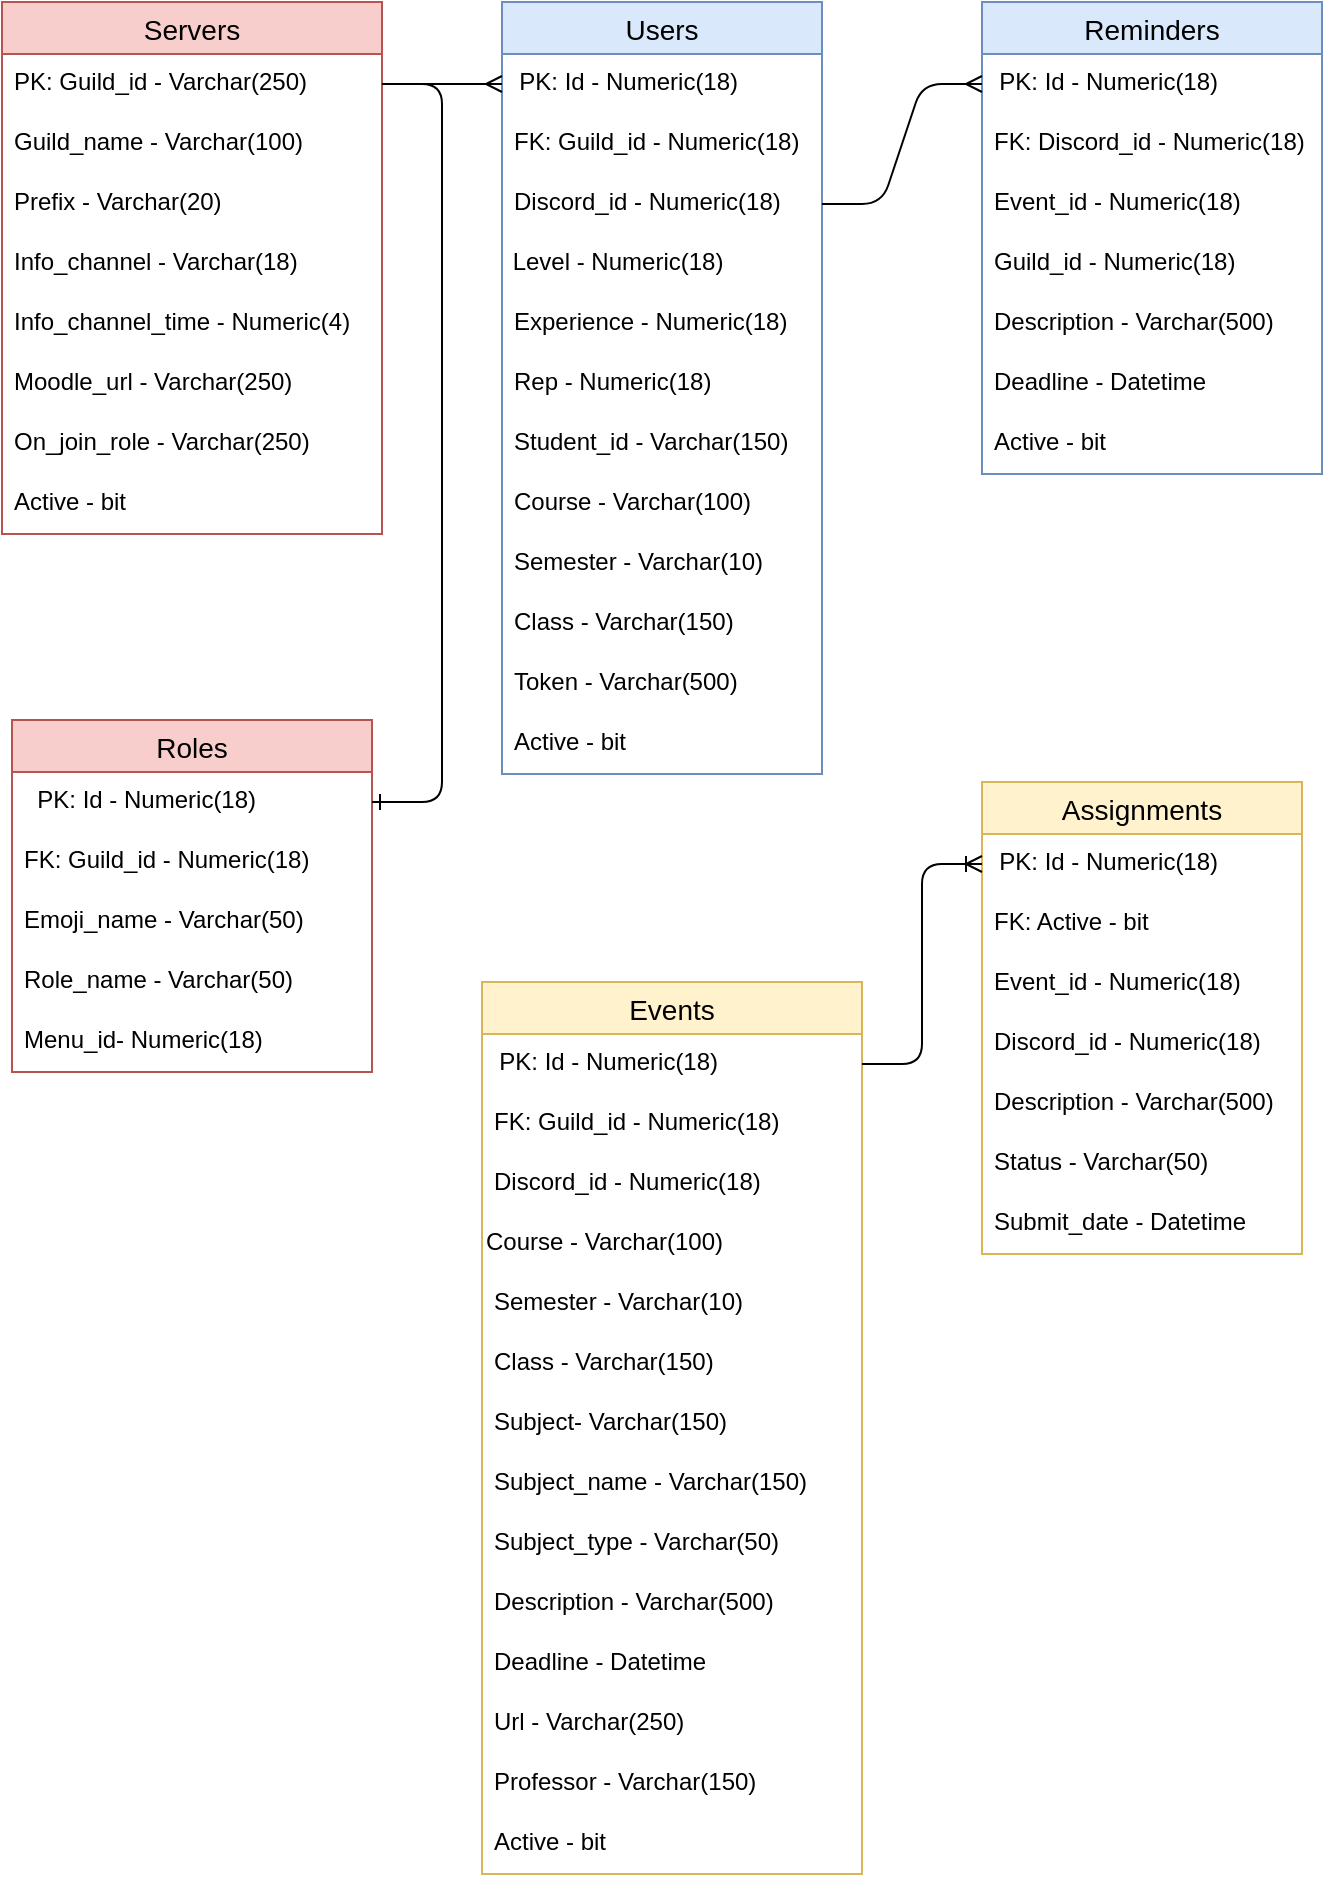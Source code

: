 <mxfile>
    <diagram id="C5RBs43oDa-KdzZeNtuy" name="MER">
        <mxGraphModel dx="809" dy="639" grid="0" gridSize="10" guides="1" tooltips="1" connect="1" arrows="1" fold="1" page="1" pageScale="1" pageWidth="827" pageHeight="1169" background="none" math="0" shadow="0">
            <root>
                <mxCell id="WIyWlLk6GJQsqaUBKTNV-0"/>
                <mxCell id="WIyWlLk6GJQsqaUBKTNV-1" parent="WIyWlLk6GJQsqaUBKTNV-0"/>
                <mxCell id="iiBuOMLt1aGQcCyeTkbA-34" value="Servers" style="swimlane;fontStyle=0;childLayout=stackLayout;horizontal=1;startSize=26;horizontalStack=0;resizeParent=1;resizeParentMax=0;resizeLast=0;collapsible=1;marginBottom=0;align=center;fontSize=14;fillColor=#f8cecc;strokeColor=#b85450;fontColor=#000000;" parent="WIyWlLk6GJQsqaUBKTNV-1" vertex="1">
                    <mxGeometry x="70" y="50" width="190" height="266" as="geometry"/>
                </mxCell>
                <mxCell id="iiBuOMLt1aGQcCyeTkbA-35" value="PK: Guild_id - Varchar(250)" style="text;strokeColor=none;fillColor=none;spacingLeft=4;spacingRight=4;overflow=hidden;rotatable=0;points=[[0,0.5],[1,0.5]];portConstraint=eastwest;fontSize=12;" parent="iiBuOMLt1aGQcCyeTkbA-34" vertex="1">
                    <mxGeometry y="26" width="190" height="30" as="geometry"/>
                </mxCell>
                <mxCell id="iiBuOMLt1aGQcCyeTkbA-37" value="Guild_name - Varchar(100)" style="text;strokeColor=none;fillColor=none;spacingLeft=4;spacingRight=4;overflow=hidden;rotatable=0;points=[[0,0.5],[1,0.5]];portConstraint=eastwest;fontSize=12;" parent="iiBuOMLt1aGQcCyeTkbA-34" vertex="1">
                    <mxGeometry y="56" width="190" height="30" as="geometry"/>
                </mxCell>
                <mxCell id="iiBuOMLt1aGQcCyeTkbA-38" value="Prefix - Varchar(20)" style="text;strokeColor=none;fillColor=none;spacingLeft=4;spacingRight=4;overflow=hidden;rotatable=0;points=[[0,0.5],[1,0.5]];portConstraint=eastwest;fontSize=12;" parent="iiBuOMLt1aGQcCyeTkbA-34" vertex="1">
                    <mxGeometry y="86" width="190" height="30" as="geometry"/>
                </mxCell>
                <mxCell id="iiBuOMLt1aGQcCyeTkbA-40" value="Info_channel - Varchar(18)" style="text;strokeColor=none;fillColor=none;spacingLeft=4;spacingRight=4;overflow=hidden;rotatable=0;points=[[0,0.5],[1,0.5]];portConstraint=eastwest;fontSize=12;" parent="iiBuOMLt1aGQcCyeTkbA-34" vertex="1">
                    <mxGeometry y="116" width="190" height="30" as="geometry"/>
                </mxCell>
                <mxCell id="iiBuOMLt1aGQcCyeTkbA-41" value="Info_channel_time - Numeric(4)" style="text;strokeColor=none;fillColor=none;spacingLeft=4;spacingRight=4;overflow=hidden;rotatable=0;points=[[0,0.5],[1,0.5]];portConstraint=eastwest;fontSize=12;" parent="iiBuOMLt1aGQcCyeTkbA-34" vertex="1">
                    <mxGeometry y="146" width="190" height="30" as="geometry"/>
                </mxCell>
                <mxCell id="iiBuOMLt1aGQcCyeTkbA-39" value="Moodle_url - Varchar(250)" style="text;strokeColor=none;fillColor=none;spacingLeft=4;spacingRight=4;overflow=hidden;rotatable=0;points=[[0,0.5],[1,0.5]];portConstraint=eastwest;fontSize=12;" parent="iiBuOMLt1aGQcCyeTkbA-34" vertex="1">
                    <mxGeometry y="176" width="190" height="30" as="geometry"/>
                </mxCell>
                <mxCell id="iiBuOMLt1aGQcCyeTkbA-42" value="On_join_role - Varchar(250)" style="text;strokeColor=none;fillColor=none;spacingLeft=4;spacingRight=4;overflow=hidden;rotatable=0;points=[[0,0.5],[1,0.5]];portConstraint=eastwest;fontSize=12;" parent="iiBuOMLt1aGQcCyeTkbA-34" vertex="1">
                    <mxGeometry y="206" width="190" height="30" as="geometry"/>
                </mxCell>
                <mxCell id="iiBuOMLt1aGQcCyeTkbA-130" value="Active - bit" style="text;strokeColor=none;fillColor=none;spacingLeft=4;spacingRight=4;overflow=hidden;rotatable=0;points=[[0,0.5],[1,0.5]];portConstraint=eastwest;fontSize=12;" parent="iiBuOMLt1aGQcCyeTkbA-34" vertex="1">
                    <mxGeometry y="236" width="190" height="30" as="geometry"/>
                </mxCell>
                <mxCell id="iiBuOMLt1aGQcCyeTkbA-43" value="Users" style="swimlane;fontStyle=0;childLayout=stackLayout;horizontal=1;startSize=26;horizontalStack=0;resizeParent=1;resizeParentMax=0;resizeLast=0;collapsible=1;marginBottom=0;align=center;fontSize=14;fillColor=#dae8fc;strokeColor=#6c8ebf;fontColor=#000000;" parent="WIyWlLk6GJQsqaUBKTNV-1" vertex="1">
                    <mxGeometry x="320" y="50" width="160" height="386" as="geometry"/>
                </mxCell>
                <mxCell id="iiBuOMLt1aGQcCyeTkbA-48" value="&lt;span style=&quot;font-family: &amp;#34;helvetica&amp;#34;&quot;&gt;&amp;nbsp; PK: Id - Numeric(18)&lt;/span&gt;" style="text;whiteSpace=wrap;html=1;" parent="iiBuOMLt1aGQcCyeTkbA-43" vertex="1">
                    <mxGeometry y="26" width="160" height="30" as="geometry"/>
                </mxCell>
                <mxCell id="iiBuOMLt1aGQcCyeTkbA-46" value="FK: Guild_id - Numeric(18)" style="text;strokeColor=none;fillColor=none;spacingLeft=4;spacingRight=4;overflow=hidden;rotatable=0;points=[[0,0.5],[1,0.5]];portConstraint=eastwest;fontSize=12;" parent="iiBuOMLt1aGQcCyeTkbA-43" vertex="1">
                    <mxGeometry y="56" width="160" height="30" as="geometry"/>
                </mxCell>
                <mxCell id="iiBuOMLt1aGQcCyeTkbA-45" value="Discord_id - Numeric(18)" style="text;strokeColor=none;fillColor=none;spacingLeft=4;spacingRight=4;overflow=hidden;rotatable=0;points=[[0,0.5],[1,0.5]];portConstraint=eastwest;fontSize=12;" parent="iiBuOMLt1aGQcCyeTkbA-43" vertex="1">
                    <mxGeometry y="86" width="160" height="30" as="geometry"/>
                </mxCell>
                <mxCell id="iiBuOMLt1aGQcCyeTkbA-47" value="&lt;font face=&quot;helvetica&quot;&gt;&amp;nbsp;Level - Numeric(18)&lt;/font&gt;" style="text;whiteSpace=wrap;html=1;" parent="iiBuOMLt1aGQcCyeTkbA-43" vertex="1">
                    <mxGeometry y="116" width="160" height="30" as="geometry"/>
                </mxCell>
                <mxCell id="iiBuOMLt1aGQcCyeTkbA-49" value="Experience - Numeric(18)" style="text;strokeColor=none;fillColor=none;spacingLeft=4;spacingRight=4;overflow=hidden;rotatable=0;points=[[0,0.5],[1,0.5]];portConstraint=eastwest;fontSize=12;" parent="iiBuOMLt1aGQcCyeTkbA-43" vertex="1">
                    <mxGeometry y="146" width="160" height="30" as="geometry"/>
                </mxCell>
                <mxCell id="iiBuOMLt1aGQcCyeTkbA-50" value="Rep - Numeric(18)" style="text;strokeColor=none;fillColor=none;spacingLeft=4;spacingRight=4;overflow=hidden;rotatable=0;points=[[0,0.5],[1,0.5]];portConstraint=eastwest;fontSize=12;" parent="iiBuOMLt1aGQcCyeTkbA-43" vertex="1">
                    <mxGeometry y="176" width="160" height="30" as="geometry"/>
                </mxCell>
                <mxCell id="iiBuOMLt1aGQcCyeTkbA-51" value="Student_id - Varchar(150)" style="text;strokeColor=none;fillColor=none;spacingLeft=4;spacingRight=4;overflow=hidden;rotatable=0;points=[[0,0.5],[1,0.5]];portConstraint=eastwest;fontSize=12;" parent="iiBuOMLt1aGQcCyeTkbA-43" vertex="1">
                    <mxGeometry y="206" width="160" height="30" as="geometry"/>
                </mxCell>
                <mxCell id="iiBuOMLt1aGQcCyeTkbA-52" value="Course - Varchar(100)" style="text;strokeColor=none;fillColor=none;spacingLeft=4;spacingRight=4;overflow=hidden;rotatable=0;points=[[0,0.5],[1,0.5]];portConstraint=eastwest;fontSize=12;" parent="iiBuOMLt1aGQcCyeTkbA-43" vertex="1">
                    <mxGeometry y="236" width="160" height="30" as="geometry"/>
                </mxCell>
                <mxCell id="iiBuOMLt1aGQcCyeTkbA-53" value="Semester - Varchar(10)" style="text;strokeColor=none;fillColor=none;spacingLeft=4;spacingRight=4;overflow=hidden;rotatable=0;points=[[0,0.5],[1,0.5]];portConstraint=eastwest;fontSize=12;" parent="iiBuOMLt1aGQcCyeTkbA-43" vertex="1">
                    <mxGeometry y="266" width="160" height="30" as="geometry"/>
                </mxCell>
                <mxCell id="iiBuOMLt1aGQcCyeTkbA-55" value="Class - Varchar(150)" style="text;strokeColor=none;fillColor=none;spacingLeft=4;spacingRight=4;overflow=hidden;rotatable=0;points=[[0,0.5],[1,0.5]];portConstraint=eastwest;fontSize=12;" parent="iiBuOMLt1aGQcCyeTkbA-43" vertex="1">
                    <mxGeometry y="296" width="160" height="30" as="geometry"/>
                </mxCell>
                <mxCell id="iiBuOMLt1aGQcCyeTkbA-54" value="Token - Varchar(500)" style="text;strokeColor=none;fillColor=none;spacingLeft=4;spacingRight=4;overflow=hidden;rotatable=0;points=[[0,0.5],[1,0.5]];portConstraint=eastwest;fontSize=12;" parent="iiBuOMLt1aGQcCyeTkbA-43" vertex="1">
                    <mxGeometry y="326" width="160" height="30" as="geometry"/>
                </mxCell>
                <mxCell id="iiBuOMLt1aGQcCyeTkbA-136" value="Active - bit" style="text;strokeColor=none;fillColor=none;spacingLeft=4;spacingRight=4;overflow=hidden;rotatable=0;points=[[0,0.5],[1,0.5]];portConstraint=eastwest;fontSize=12;" parent="iiBuOMLt1aGQcCyeTkbA-43" vertex="1">
                    <mxGeometry y="356" width="160" height="30" as="geometry"/>
                </mxCell>
                <mxCell id="iiBuOMLt1aGQcCyeTkbA-56" value="Reminders" style="swimlane;fontStyle=0;childLayout=stackLayout;horizontal=1;startSize=26;horizontalStack=0;resizeParent=1;resizeParentMax=0;resizeLast=0;collapsible=1;marginBottom=0;align=center;fontSize=14;fillColor=#dae8fc;strokeColor=#6c8ebf;fontColor=#000000;" parent="WIyWlLk6GJQsqaUBKTNV-1" vertex="1">
                    <mxGeometry x="560" y="50" width="170" height="236" as="geometry"/>
                </mxCell>
                <mxCell id="iiBuOMLt1aGQcCyeTkbA-57" value="&lt;span style=&quot;font-family: &amp;#34;helvetica&amp;#34;&quot;&gt;&amp;nbsp; PK: Id - Numeric(18)&lt;/span&gt;" style="text;whiteSpace=wrap;html=1;" parent="iiBuOMLt1aGQcCyeTkbA-56" vertex="1">
                    <mxGeometry y="26" width="170" height="30" as="geometry"/>
                </mxCell>
                <mxCell id="iiBuOMLt1aGQcCyeTkbA-58" value="FK: Discord_id - Numeric(18)" style="text;strokeColor=none;fillColor=none;spacingLeft=4;spacingRight=4;overflow=hidden;rotatable=0;points=[[0,0.5],[1,0.5]];portConstraint=eastwest;fontSize=12;" parent="iiBuOMLt1aGQcCyeTkbA-56" vertex="1">
                    <mxGeometry y="56" width="170" height="30" as="geometry"/>
                </mxCell>
                <mxCell id="iiBuOMLt1aGQcCyeTkbA-59" value="Event_id - Numeric(18)" style="text;strokeColor=none;fillColor=none;spacingLeft=4;spacingRight=4;overflow=hidden;rotatable=0;points=[[0,0.5],[1,0.5]];portConstraint=eastwest;fontSize=12;" parent="iiBuOMLt1aGQcCyeTkbA-56" vertex="1">
                    <mxGeometry y="86" width="170" height="30" as="geometry"/>
                </mxCell>
                <mxCell id="iiBuOMLt1aGQcCyeTkbA-125" value="Guild_id - Numeric(18)" style="text;strokeColor=none;fillColor=none;spacingLeft=4;spacingRight=4;overflow=hidden;rotatable=0;points=[[0,0.5],[1,0.5]];portConstraint=eastwest;fontSize=12;" parent="iiBuOMLt1aGQcCyeTkbA-56" vertex="1">
                    <mxGeometry y="116" width="170" height="30" as="geometry"/>
                </mxCell>
                <mxCell id="iiBuOMLt1aGQcCyeTkbA-65" value="Description - Varchar(500)" style="text;strokeColor=none;fillColor=none;spacingLeft=4;spacingRight=4;overflow=hidden;rotatable=0;points=[[0,0.5],[1,0.5]];portConstraint=eastwest;fontSize=12;" parent="iiBuOMLt1aGQcCyeTkbA-56" vertex="1">
                    <mxGeometry y="146" width="170" height="30" as="geometry"/>
                </mxCell>
                <mxCell id="iiBuOMLt1aGQcCyeTkbA-80" value="Deadline - Datetime" style="text;strokeColor=none;fillColor=none;spacingLeft=4;spacingRight=4;overflow=hidden;rotatable=0;points=[[0,0.5],[1,0.5]];portConstraint=eastwest;fontSize=12;" parent="iiBuOMLt1aGQcCyeTkbA-56" vertex="1">
                    <mxGeometry y="176" width="170" height="30" as="geometry"/>
                </mxCell>
                <mxCell id="iiBuOMLt1aGQcCyeTkbA-131" value="Active - bit" style="text;strokeColor=none;fillColor=none;spacingLeft=4;spacingRight=4;overflow=hidden;rotatable=0;points=[[0,0.5],[1,0.5]];portConstraint=eastwest;fontSize=12;" parent="iiBuOMLt1aGQcCyeTkbA-56" vertex="1">
                    <mxGeometry y="206" width="170" height="30" as="geometry"/>
                </mxCell>
                <mxCell id="iiBuOMLt1aGQcCyeTkbA-83" value="" style="edgeStyle=entityRelationEdgeStyle;fontSize=12;html=1;endArrow=ERmany;entryX=0;entryY=0.5;entryDx=0;entryDy=0;" parent="WIyWlLk6GJQsqaUBKTNV-1" source="iiBuOMLt1aGQcCyeTkbA-35" target="iiBuOMLt1aGQcCyeTkbA-48" edge="1">
                    <mxGeometry width="100" height="100" relative="1" as="geometry">
                        <mxPoint x="220" y="500" as="sourcePoint"/>
                        <mxPoint x="320" y="400" as="targetPoint"/>
                    </mxGeometry>
                </mxCell>
                <mxCell id="iiBuOMLt1aGQcCyeTkbA-84" value="" style="edgeStyle=entityRelationEdgeStyle;fontSize=12;html=1;endArrow=ERmany;entryX=0;entryY=0.5;entryDx=0;entryDy=0;" parent="WIyWlLk6GJQsqaUBKTNV-1" source="iiBuOMLt1aGQcCyeTkbA-45" target="iiBuOMLt1aGQcCyeTkbA-57" edge="1">
                    <mxGeometry width="100" height="100" relative="1" as="geometry">
                        <mxPoint x="320" y="600" as="sourcePoint"/>
                        <mxPoint x="420" y="500" as="targetPoint"/>
                    </mxGeometry>
                </mxCell>
                <mxCell id="iiBuOMLt1aGQcCyeTkbA-85" value="Roles" style="swimlane;fontStyle=0;childLayout=stackLayout;horizontal=1;startSize=26;horizontalStack=0;resizeParent=1;resizeParentMax=0;resizeLast=0;collapsible=1;marginBottom=0;align=center;fontSize=14;fillColor=#f8cecc;strokeColor=#b85450;fontColor=#000000;" parent="WIyWlLk6GJQsqaUBKTNV-1" vertex="1">
                    <mxGeometry x="75" y="409" width="180" height="176" as="geometry"/>
                </mxCell>
                <mxCell id="iiBuOMLt1aGQcCyeTkbA-86" value="  PK: Id - Numeric(18)" style="text;strokeColor=none;fillColor=none;spacingLeft=4;spacingRight=4;overflow=hidden;rotatable=0;points=[[0,0.5],[1,0.5]];portConstraint=eastwest;fontSize=12;" parent="iiBuOMLt1aGQcCyeTkbA-85" vertex="1">
                    <mxGeometry y="26" width="180" height="30" as="geometry"/>
                </mxCell>
                <mxCell id="iiBuOMLt1aGQcCyeTkbA-90" value="FK: Guild_id - Numeric(18)" style="text;strokeColor=none;fillColor=none;spacingLeft=4;spacingRight=4;overflow=hidden;rotatable=0;points=[[0,0.5],[1,0.5]];portConstraint=eastwest;fontSize=12;" parent="iiBuOMLt1aGQcCyeTkbA-85" vertex="1">
                    <mxGeometry y="56" width="180" height="30" as="geometry"/>
                </mxCell>
                <mxCell id="iiBuOMLt1aGQcCyeTkbA-87" value="Emoji_name - Varchar(50)" style="text;strokeColor=none;fillColor=none;spacingLeft=4;spacingRight=4;overflow=hidden;rotatable=0;points=[[0,0.5],[1,0.5]];portConstraint=eastwest;fontSize=12;" parent="iiBuOMLt1aGQcCyeTkbA-85" vertex="1">
                    <mxGeometry y="86" width="180" height="30" as="geometry"/>
                </mxCell>
                <mxCell id="iiBuOMLt1aGQcCyeTkbA-88" value="Role_name - Varchar(50)" style="text;strokeColor=none;fillColor=none;spacingLeft=4;spacingRight=4;overflow=hidden;rotatable=0;points=[[0,0.5],[1,0.5]];portConstraint=eastwest;fontSize=12;" parent="iiBuOMLt1aGQcCyeTkbA-85" vertex="1">
                    <mxGeometry y="116" width="180" height="30" as="geometry"/>
                </mxCell>
                <mxCell id="iiBuOMLt1aGQcCyeTkbA-89" value="Menu_id- Numeric(18)" style="text;strokeColor=none;fillColor=none;spacingLeft=4;spacingRight=4;overflow=hidden;rotatable=0;points=[[0,0.5],[1,0.5]];portConstraint=eastwest;fontSize=12;" parent="iiBuOMLt1aGQcCyeTkbA-85" vertex="1">
                    <mxGeometry y="146" width="180" height="30" as="geometry"/>
                </mxCell>
                <mxCell id="iiBuOMLt1aGQcCyeTkbA-94" value="" style="edgeStyle=entityRelationEdgeStyle;fontSize=12;html=1;endArrow=ERone;endFill=1;" parent="WIyWlLk6GJQsqaUBKTNV-1" source="iiBuOMLt1aGQcCyeTkbA-35" target="iiBuOMLt1aGQcCyeTkbA-86" edge="1">
                    <mxGeometry width="100" height="100" relative="1" as="geometry">
                        <mxPoint y="420" as="sourcePoint"/>
                        <mxPoint x="100" y="320" as="targetPoint"/>
                    </mxGeometry>
                </mxCell>
                <mxCell id="iiBuOMLt1aGQcCyeTkbA-95" value="Assignments" style="swimlane;fontStyle=0;childLayout=stackLayout;horizontal=1;startSize=26;horizontalStack=0;resizeParent=1;resizeParentMax=0;resizeLast=0;collapsible=1;marginBottom=0;align=center;fontSize=14;fillColor=#fff2cc;strokeColor=#d6b656;fontColor=#000;" parent="WIyWlLk6GJQsqaUBKTNV-1" vertex="1">
                    <mxGeometry x="560" y="440" width="160" height="236" as="geometry"/>
                </mxCell>
                <mxCell id="iiBuOMLt1aGQcCyeTkbA-96" value="&lt;font face=&quot;helvetica&quot;&gt;&amp;nbsp; PK: Id - Numeric(18)&lt;/font&gt;" style="text;whiteSpace=wrap;html=1;" parent="iiBuOMLt1aGQcCyeTkbA-95" vertex="1">
                    <mxGeometry y="26" width="160" height="30" as="geometry"/>
                </mxCell>
                <mxCell id="iiBuOMLt1aGQcCyeTkbA-133" value="FK: Active - bit" style="text;strokeColor=none;fillColor=none;spacingLeft=4;spacingRight=4;overflow=hidden;rotatable=0;points=[[0,0.5],[1,0.5]];portConstraint=eastwest;fontSize=12;" parent="iiBuOMLt1aGQcCyeTkbA-95" vertex="1">
                    <mxGeometry y="56" width="160" height="30" as="geometry"/>
                </mxCell>
                <mxCell id="iiBuOMLt1aGQcCyeTkbA-132" value="Event_id - Numeric(18)" style="text;strokeColor=none;fillColor=none;spacingLeft=4;spacingRight=4;overflow=hidden;rotatable=0;points=[[0,0.5],[1,0.5]];portConstraint=eastwest;fontSize=12;" parent="iiBuOMLt1aGQcCyeTkbA-95" vertex="1">
                    <mxGeometry y="86" width="160" height="30" as="geometry"/>
                </mxCell>
                <mxCell id="iiBuOMLt1aGQcCyeTkbA-97" value="Discord_id - Numeric(18)" style="text;strokeColor=none;fillColor=none;spacingLeft=4;spacingRight=4;overflow=hidden;rotatable=0;points=[[0,0.5],[1,0.5]];portConstraint=eastwest;fontSize=12;" parent="iiBuOMLt1aGQcCyeTkbA-95" vertex="1">
                    <mxGeometry y="116" width="160" height="30" as="geometry"/>
                </mxCell>
                <mxCell id="iiBuOMLt1aGQcCyeTkbA-105" value="Description - Varchar(500)" style="text;strokeColor=none;fillColor=none;spacingLeft=4;spacingRight=4;overflow=hidden;rotatable=0;points=[[0,0.5],[1,0.5]];portConstraint=eastwest;fontSize=12;" parent="iiBuOMLt1aGQcCyeTkbA-95" vertex="1">
                    <mxGeometry y="146" width="160" height="30" as="geometry"/>
                </mxCell>
                <mxCell id="iiBuOMLt1aGQcCyeTkbA-123" value="Status - Varchar(50)" style="text;strokeColor=none;fillColor=none;spacingLeft=4;spacingRight=4;overflow=hidden;rotatable=0;points=[[0,0.5],[1,0.5]];portConstraint=eastwest;fontSize=12;" parent="iiBuOMLt1aGQcCyeTkbA-95" vertex="1">
                    <mxGeometry y="176" width="160" height="30" as="geometry"/>
                </mxCell>
                <mxCell id="iiBuOMLt1aGQcCyeTkbA-124" value="Submit_date - Datetime" style="text;strokeColor=none;fillColor=none;spacingLeft=4;spacingRight=4;overflow=hidden;rotatable=0;points=[[0,0.5],[1,0.5]];portConstraint=eastwest;fontSize=12;" parent="iiBuOMLt1aGQcCyeTkbA-95" vertex="1">
                    <mxGeometry y="206" width="160" height="30" as="geometry"/>
                </mxCell>
                <mxCell id="iiBuOMLt1aGQcCyeTkbA-109" value="Events" style="swimlane;fontStyle=0;childLayout=stackLayout;horizontal=1;startSize=26;horizontalStack=0;resizeParent=1;resizeParentMax=0;resizeLast=0;collapsible=1;marginBottom=0;align=center;fontSize=14;fillColor=#fff2cc;strokeColor=#d6b656;fontColor=#000000;" parent="WIyWlLk6GJQsqaUBKTNV-1" vertex="1">
                    <mxGeometry x="310" y="540" width="190" height="446" as="geometry"/>
                </mxCell>
                <mxCell id="iiBuOMLt1aGQcCyeTkbA-110" value="&lt;font face=&quot;helvetica&quot;&gt;&amp;nbsp; PK: Id -&amp;nbsp;&lt;/font&gt;&lt;span style=&quot;font-family: &amp;#34;helvetica&amp;#34;&quot;&gt;Numeric(18)&lt;/span&gt;" style="text;whiteSpace=wrap;html=1;" parent="iiBuOMLt1aGQcCyeTkbA-109" vertex="1">
                    <mxGeometry y="26" width="190" height="30" as="geometry"/>
                </mxCell>
                <mxCell id="iiBuOMLt1aGQcCyeTkbA-112" value="FK: Guild_id - Numeric(18)" style="text;strokeColor=none;fillColor=none;spacingLeft=4;spacingRight=4;overflow=hidden;rotatable=0;points=[[0,0.5],[1,0.5]];portConstraint=eastwest;fontSize=12;" parent="iiBuOMLt1aGQcCyeTkbA-109" vertex="1">
                    <mxGeometry y="56" width="190" height="30" as="geometry"/>
                </mxCell>
                <mxCell id="iiBuOMLt1aGQcCyeTkbA-111" value="Discord_id - Numeric(18)" style="text;strokeColor=none;fillColor=none;spacingLeft=4;spacingRight=4;overflow=hidden;rotatable=0;points=[[0,0.5],[1,0.5]];portConstraint=eastwest;fontSize=12;" parent="iiBuOMLt1aGQcCyeTkbA-109" vertex="1">
                    <mxGeometry y="86" width="190" height="30" as="geometry"/>
                </mxCell>
                <mxCell id="iiBuOMLt1aGQcCyeTkbA-113" value="&lt;font face=&quot;helvetica&quot;&gt;Course -&amp;nbsp;&lt;/font&gt;&lt;span&gt;Varchar(100)&lt;/span&gt;" style="text;whiteSpace=wrap;html=1;" parent="iiBuOMLt1aGQcCyeTkbA-109" vertex="1">
                    <mxGeometry y="116" width="190" height="30" as="geometry"/>
                </mxCell>
                <mxCell id="iiBuOMLt1aGQcCyeTkbA-114" value="Semester - Varchar(10)" style="text;strokeColor=none;fillColor=none;spacingLeft=4;spacingRight=4;overflow=hidden;rotatable=0;points=[[0,0.5],[1,0.5]];portConstraint=eastwest;fontSize=12;" parent="iiBuOMLt1aGQcCyeTkbA-109" vertex="1">
                    <mxGeometry y="146" width="190" height="30" as="geometry"/>
                </mxCell>
                <mxCell id="iiBuOMLt1aGQcCyeTkbA-115" value="Class - Varchar(150)" style="text;strokeColor=none;fillColor=none;spacingLeft=4;spacingRight=4;overflow=hidden;rotatable=0;points=[[0,0.5],[1,0.5]];portConstraint=eastwest;fontSize=12;" parent="iiBuOMLt1aGQcCyeTkbA-109" vertex="1">
                    <mxGeometry y="176" width="190" height="30" as="geometry"/>
                </mxCell>
                <mxCell id="iiBuOMLt1aGQcCyeTkbA-116" value="Subject- Varchar(150)" style="text;strokeColor=none;fillColor=none;spacingLeft=4;spacingRight=4;overflow=hidden;rotatable=0;points=[[0,0.5],[1,0.5]];portConstraint=eastwest;fontSize=12;" parent="iiBuOMLt1aGQcCyeTkbA-109" vertex="1">
                    <mxGeometry y="206" width="190" height="30" as="geometry"/>
                </mxCell>
                <mxCell id="iiBuOMLt1aGQcCyeTkbA-117" value="Subject_name - Varchar(150)" style="text;strokeColor=none;fillColor=none;spacingLeft=4;spacingRight=4;overflow=hidden;rotatable=0;points=[[0,0.5],[1,0.5]];portConstraint=eastwest;fontSize=12;" parent="iiBuOMLt1aGQcCyeTkbA-109" vertex="1">
                    <mxGeometry y="236" width="190" height="30" as="geometry"/>
                </mxCell>
                <mxCell id="iiBuOMLt1aGQcCyeTkbA-118" value="Subject_type - Varchar(50)" style="text;strokeColor=none;fillColor=none;spacingLeft=4;spacingRight=4;overflow=hidden;rotatable=0;points=[[0,0.5],[1,0.5]];portConstraint=eastwest;fontSize=12;" parent="iiBuOMLt1aGQcCyeTkbA-109" vertex="1">
                    <mxGeometry y="266" width="190" height="30" as="geometry"/>
                </mxCell>
                <mxCell id="iiBuOMLt1aGQcCyeTkbA-119" value="Description - Varchar(500)" style="text;strokeColor=none;fillColor=none;spacingLeft=4;spacingRight=4;overflow=hidden;rotatable=0;points=[[0,0.5],[1,0.5]];portConstraint=eastwest;fontSize=12;" parent="iiBuOMLt1aGQcCyeTkbA-109" vertex="1">
                    <mxGeometry y="296" width="190" height="30" as="geometry"/>
                </mxCell>
                <mxCell id="iiBuOMLt1aGQcCyeTkbA-120" value="Deadline - Datetime" style="text;strokeColor=none;fillColor=none;spacingLeft=4;spacingRight=4;overflow=hidden;rotatable=0;points=[[0,0.5],[1,0.5]];portConstraint=eastwest;fontSize=12;" parent="iiBuOMLt1aGQcCyeTkbA-109" vertex="1">
                    <mxGeometry y="326" width="190" height="30" as="geometry"/>
                </mxCell>
                <mxCell id="iiBuOMLt1aGQcCyeTkbA-121" value="Url - Varchar(250)" style="text;strokeColor=none;fillColor=none;spacingLeft=4;spacingRight=4;overflow=hidden;rotatable=0;points=[[0,0.5],[1,0.5]];portConstraint=eastwest;fontSize=12;" parent="iiBuOMLt1aGQcCyeTkbA-109" vertex="1">
                    <mxGeometry y="356" width="190" height="30" as="geometry"/>
                </mxCell>
                <mxCell id="iiBuOMLt1aGQcCyeTkbA-122" value="Professor - Varchar(150)" style="text;strokeColor=none;fillColor=none;spacingLeft=4;spacingRight=4;overflow=hidden;rotatable=0;points=[[0,0.5],[1,0.5]];portConstraint=eastwest;fontSize=12;" parent="iiBuOMLt1aGQcCyeTkbA-109" vertex="1">
                    <mxGeometry y="386" width="190" height="30" as="geometry"/>
                </mxCell>
                <mxCell id="iiBuOMLt1aGQcCyeTkbA-128" value="Active - bit" style="text;strokeColor=none;fillColor=none;spacingLeft=4;spacingRight=4;overflow=hidden;rotatable=0;points=[[0,0.5],[1,0.5]];portConstraint=eastwest;fontSize=12;" parent="iiBuOMLt1aGQcCyeTkbA-109" vertex="1">
                    <mxGeometry y="416" width="190" height="30" as="geometry"/>
                </mxCell>
                <mxCell id="iiBuOMLt1aGQcCyeTkbA-126" value="" style="edgeStyle=entityRelationEdgeStyle;fontSize=12;html=1;endArrow=ERoneToMany;exitX=1;exitY=0.5;exitDx=0;exitDy=0;entryX=0;entryY=0.5;entryDx=0;entryDy=0;" parent="WIyWlLk6GJQsqaUBKTNV-1" source="iiBuOMLt1aGQcCyeTkbA-110" target="iiBuOMLt1aGQcCyeTkbA-96" edge="1">
                    <mxGeometry width="100" height="100" relative="1" as="geometry">
                        <mxPoint x="550" y="790" as="sourcePoint"/>
                        <mxPoint x="650" y="690" as="targetPoint"/>
                    </mxGeometry>
                </mxCell>
            </root>
        </mxGraphModel>
    </diagram>
</mxfile>